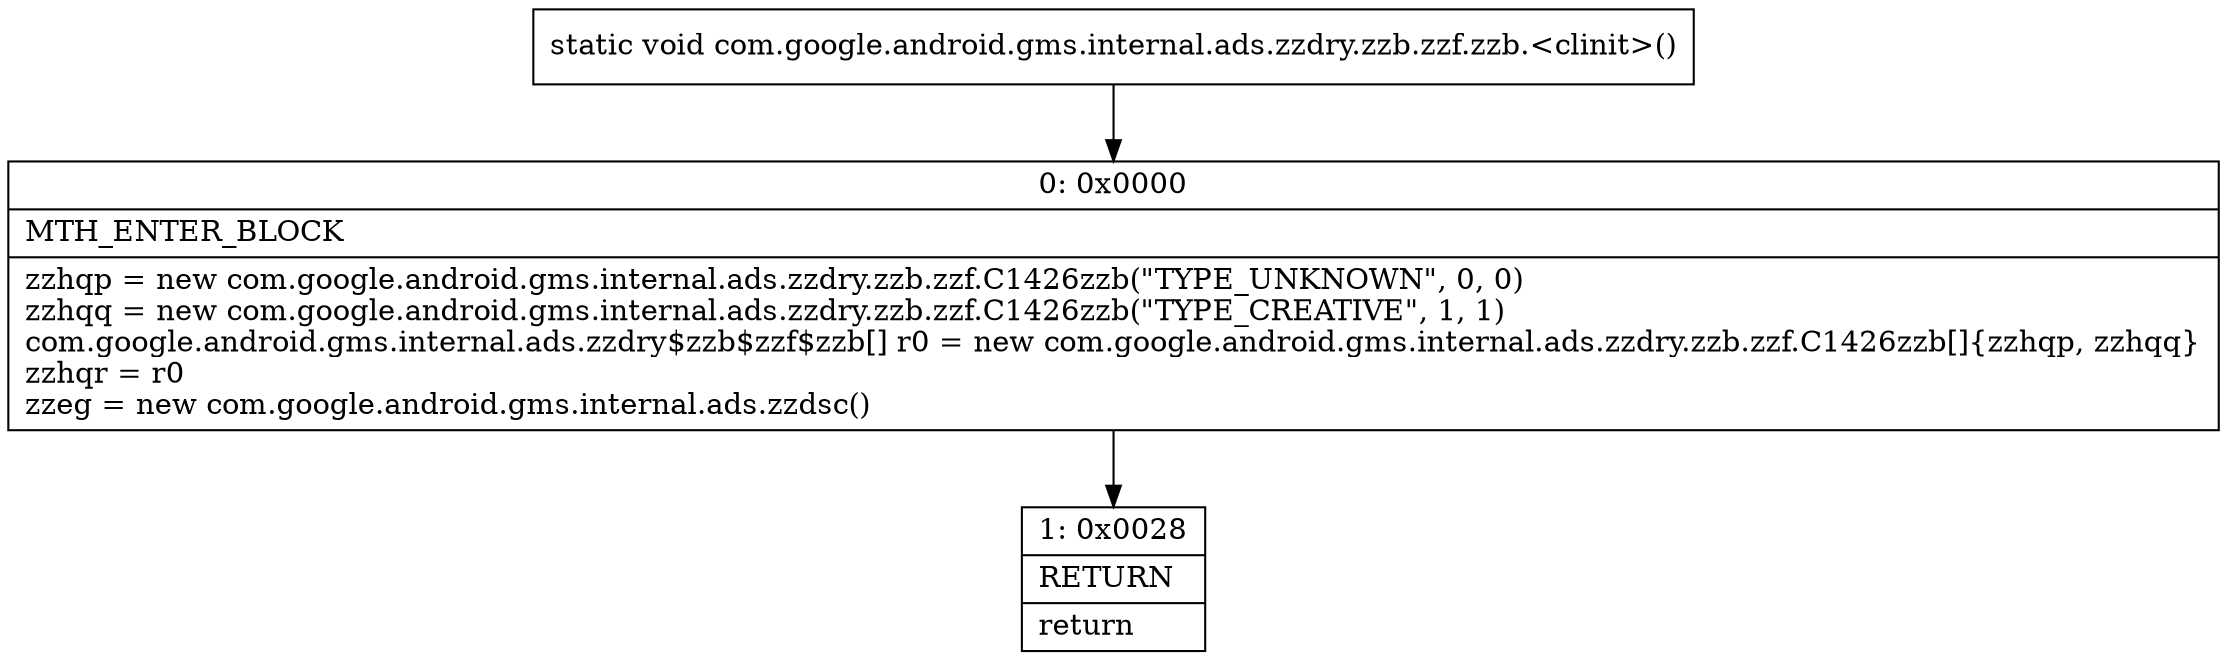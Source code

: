 digraph "CFG forcom.google.android.gms.internal.ads.zzdry.zzb.zzf.zzb.\<clinit\>()V" {
Node_0 [shape=record,label="{0\:\ 0x0000|MTH_ENTER_BLOCK\l|zzhqp = new com.google.android.gms.internal.ads.zzdry.zzb.zzf.C1426zzb(\"TYPE_UNKNOWN\", 0, 0)\lzzhqq = new com.google.android.gms.internal.ads.zzdry.zzb.zzf.C1426zzb(\"TYPE_CREATIVE\", 1, 1)\lcom.google.android.gms.internal.ads.zzdry$zzb$zzf$zzb[] r0 = new com.google.android.gms.internal.ads.zzdry.zzb.zzf.C1426zzb[]\{zzhqp, zzhqq\}\lzzhqr = r0\lzzeg = new com.google.android.gms.internal.ads.zzdsc()\l}"];
Node_1 [shape=record,label="{1\:\ 0x0028|RETURN\l|return\l}"];
MethodNode[shape=record,label="{static void com.google.android.gms.internal.ads.zzdry.zzb.zzf.zzb.\<clinit\>() }"];
MethodNode -> Node_0;
Node_0 -> Node_1;
}

